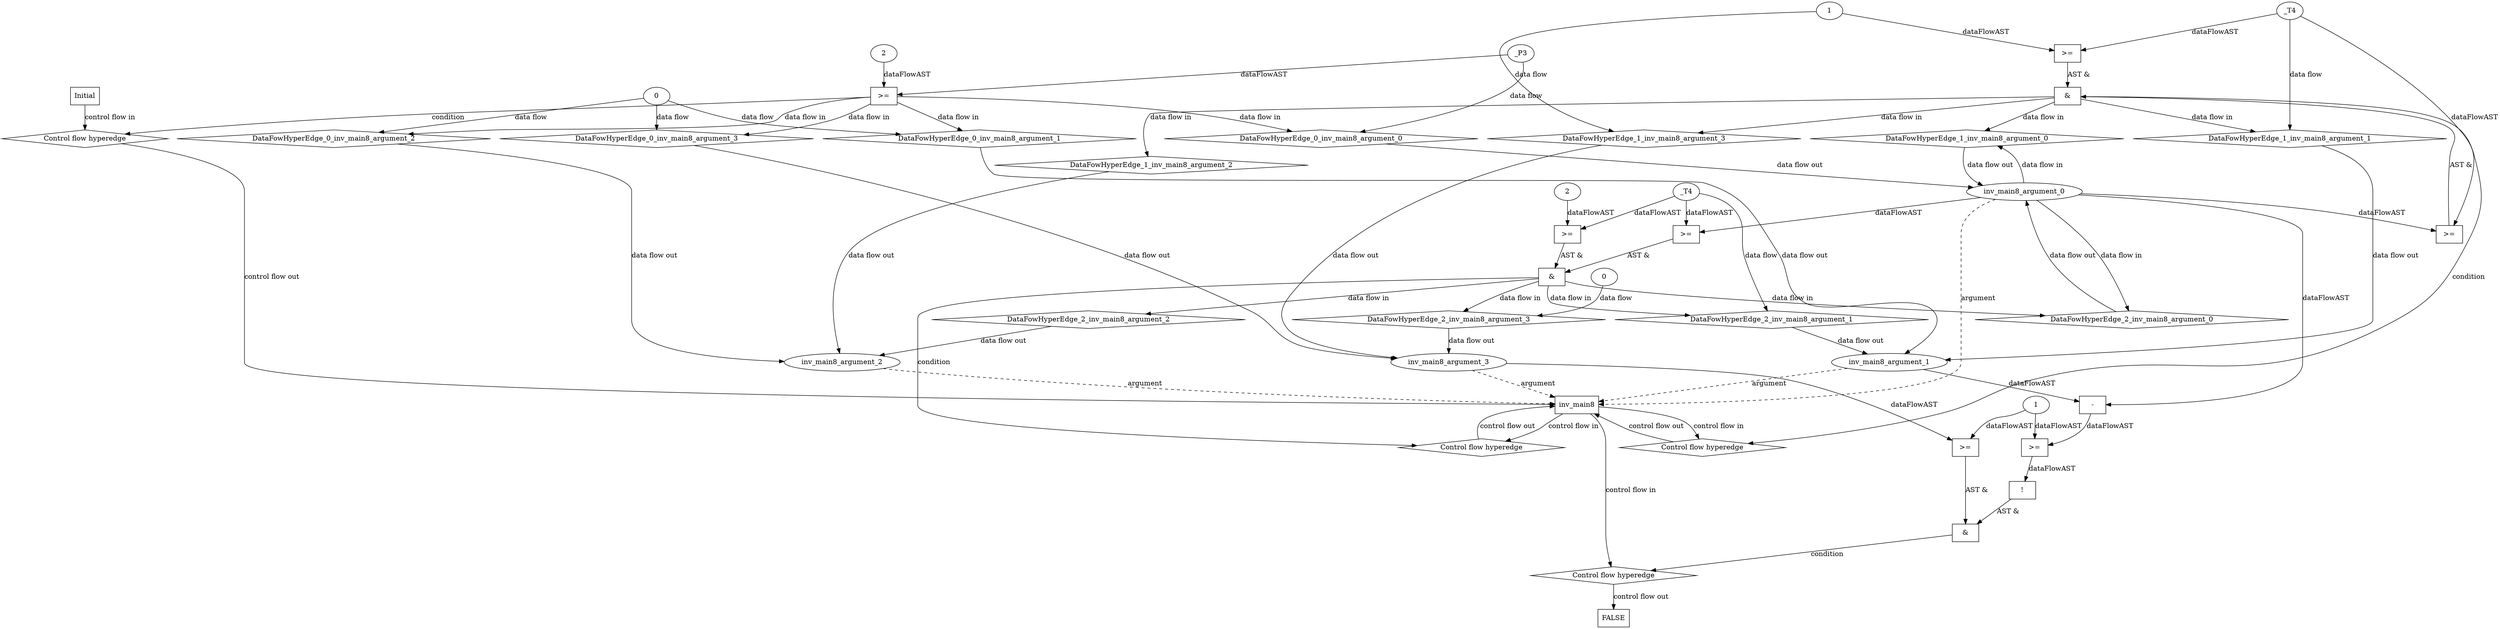 digraph dag {
"inv_main8" [label="inv_main8" nodeName="inv_main8" class=cfn  shape="rect"];
FALSE [label="FALSE" nodeName=FALSE class=cfn  shape="rect"];
Initial [label="Initial" nodeName=Initial class=cfn  shape="rect"];
ControlFowHyperEdge_0 [label="Control flow hyperedge" nodeName=ControlFowHyperEdge_0 class=controlFlowHyperEdge shape="diamond"];
"Initial" -> ControlFowHyperEdge_0 [label="control flow in"]
ControlFowHyperEdge_0 -> "inv_main8" [label="control flow out"]
ControlFowHyperEdge_1 [label="Control flow hyperedge" nodeName=ControlFowHyperEdge_1 class=controlFlowHyperEdge shape="diamond"];
"inv_main8" -> ControlFowHyperEdge_1 [label="control flow in"]
ControlFowHyperEdge_1 -> "inv_main8" [label="control flow out"]
ControlFowHyperEdge_2 [label="Control flow hyperedge" nodeName=ControlFowHyperEdge_2 class=controlFlowHyperEdge shape="diamond"];
"inv_main8" -> ControlFowHyperEdge_2 [label="control flow in"]
ControlFowHyperEdge_2 -> "inv_main8" [label="control flow out"]
ControlFowHyperEdge_3 [label="Control flow hyperedge" nodeName=ControlFowHyperEdge_3 class=controlFlowHyperEdge shape="diamond"];
"inv_main8" -> ControlFowHyperEdge_3 [label="control flow in"]
ControlFowHyperEdge_3 -> "FALSE" [label="control flow out"]
"inv_main8_argument_0" [label="inv_main8_argument_0" nodeName=argument0 class=argument  head="inv_main8" shape="oval"];
"inv_main8_argument_0" -> "inv_main8"[label="argument" style="dashed"]
"inv_main8_argument_1" [label="inv_main8_argument_1" nodeName=argument1 class=argument  head="inv_main8" shape="oval"];
"inv_main8_argument_1" -> "inv_main8"[label="argument" style="dashed"]
"inv_main8_argument_2" [label="inv_main8_argument_2" nodeName=argument2 class=argument  head="inv_main8" shape="oval"];
"inv_main8_argument_2" -> "inv_main8"[label="argument" style="dashed"]
"inv_main8_argument_3" [label="inv_main8_argument_3" nodeName=argument3 class=argument  head="inv_main8" shape="oval"];
"inv_main8_argument_3" -> "inv_main8"[label="argument" style="dashed"]

"xxxinv_main8___Initial_0xxxguard_0_node_0" [label=">=" nodeName="xxxinv_main8___Initial_0xxxguard_0_node_0" class=Operator  shape="rect"];
"xxxinv_main8___Initial_0xxxguard_0_node_2" [label="2" nodeName="xxxinv_main8___Initial_0xxxguard_0_node_2" class=Literal ];
"xxxinv_main8___Initial_0xxxdataFlow_0_node_0" -> "xxxinv_main8___Initial_0xxxguard_0_node_0"[label="dataFlowAST"]
"xxxinv_main8___Initial_0xxxguard_0_node_2" -> "xxxinv_main8___Initial_0xxxguard_0_node_0"[label="dataFlowAST"]

"xxxinv_main8___Initial_0xxxguard_0_node_0" -> "ControlFowHyperEdge_0" [label="condition"];
"xxxinv_main8___Initial_0xxxdataFlow_0_node_0" [label="_P3" nodeName="xxxinv_main8___Initial_0xxxdataFlow_0_node_0" class=Constant ];

"xxxinv_main8___Initial_0xxxdataFlow_0_node_0" -> "DataFowHyperEdge_0_inv_main8_argument_0" [label="data flow"];
"xxxinv_main8___Initial_0xxxdataFlow1_node_0" [label="0" nodeName="xxxinv_main8___Initial_0xxxdataFlow1_node_0" class=Literal ];

"xxxinv_main8___Initial_0xxxdataFlow1_node_0" -> "DataFowHyperEdge_0_inv_main8_argument_1" [label="data flow"];

"xxxinv_main8___Initial_0xxxdataFlow1_node_0" -> "DataFowHyperEdge_0_inv_main8_argument_2" [label="data flow"];

"xxxinv_main8___Initial_0xxxdataFlow1_node_0" -> "DataFowHyperEdge_0_inv_main8_argument_3" [label="data flow"];
"xxxinv_main8___inv_main8_1xxx_and" [label="&" nodeName="xxxinv_main8___inv_main8_1xxx_and" class=Operator shape="rect"];
"xxxinv_main8___inv_main8_1xxxguard_0_node_0" [label=">=" nodeName="xxxinv_main8___inv_main8_1xxxguard_0_node_0" class=Operator  shape="rect"];
"inv_main8_argument_0" -> "xxxinv_main8___inv_main8_1xxxguard_0_node_0"[label="dataFlowAST"]
"xxxinv_main8___inv_main8_1xxxdataFlow_0_node_0" -> "xxxinv_main8___inv_main8_1xxxguard_0_node_0"[label="dataFlowAST"]

"xxxinv_main8___inv_main8_1xxxguard_0_node_0" -> "xxxinv_main8___inv_main8_1xxx_and" [label="AST &"];
"xxxinv_main8___inv_main8_1xxxguard1_node_0" [label=">=" nodeName="xxxinv_main8___inv_main8_1xxxguard1_node_0" class=Operator  shape="rect"];
"xxxinv_main8___inv_main8_1xxxdataFlow1_node_0" -> "xxxinv_main8___inv_main8_1xxxguard1_node_0"[label="dataFlowAST"]
"xxxinv_main8___inv_main8_1xxxdataFlow_0_node_0" -> "xxxinv_main8___inv_main8_1xxxguard1_node_0"[label="dataFlowAST"]

"xxxinv_main8___inv_main8_1xxxguard1_node_0" -> "xxxinv_main8___inv_main8_1xxx_and" [label="AST &"];
"xxxinv_main8___inv_main8_1xxx_and" -> "ControlFowHyperEdge_1" [label="condition"];
"xxxinv_main8___inv_main8_1xxxdataFlow_0_node_0" [label="_T4" nodeName="xxxinv_main8___inv_main8_1xxxdataFlow_0_node_0" class=Constant ];

"xxxinv_main8___inv_main8_1xxxdataFlow_0_node_0" -> "DataFowHyperEdge_1_inv_main8_argument_1" [label="data flow"];
"xxxinv_main8___inv_main8_1xxxdataFlow1_node_0" [label="1" nodeName="xxxinv_main8___inv_main8_1xxxdataFlow1_node_0" class=Literal ];

"xxxinv_main8___inv_main8_1xxxdataFlow1_node_0" -> "DataFowHyperEdge_1_inv_main8_argument_3" [label="data flow"];
"xxxinv_main8___inv_main8_2xxx_and" [label="&" nodeName="xxxinv_main8___inv_main8_2xxx_and" class=Operator shape="rect"];
"xxxinv_main8___inv_main8_2xxxguard_0_node_0" [label=">=" nodeName="xxxinv_main8___inv_main8_2xxxguard_0_node_0" class=Operator  shape="rect"];
"inv_main8_argument_0" -> "xxxinv_main8___inv_main8_2xxxguard_0_node_0"[label="dataFlowAST"]
"xxxinv_main8___inv_main8_2xxxdataFlow_0_node_0" -> "xxxinv_main8___inv_main8_2xxxguard_0_node_0"[label="dataFlowAST"]

"xxxinv_main8___inv_main8_2xxxguard_0_node_0" -> "xxxinv_main8___inv_main8_2xxx_and" [label="AST &"];
"xxxinv_main8___inv_main8_2xxxguard1_node_0" [label=">=" nodeName="xxxinv_main8___inv_main8_2xxxguard1_node_0" class=Operator  shape="rect"];
"xxxinv_main8___inv_main8_2xxxguard1_node_2" [label="2" nodeName="xxxinv_main8___inv_main8_2xxxguard1_node_2" class=Literal ];
"xxxinv_main8___inv_main8_2xxxdataFlow_0_node_0" -> "xxxinv_main8___inv_main8_2xxxguard1_node_0"[label="dataFlowAST"]
"xxxinv_main8___inv_main8_2xxxguard1_node_2" -> "xxxinv_main8___inv_main8_2xxxguard1_node_0"[label="dataFlowAST"]

"xxxinv_main8___inv_main8_2xxxguard1_node_0" -> "xxxinv_main8___inv_main8_2xxx_and" [label="AST &"];
"xxxinv_main8___inv_main8_2xxx_and" -> "ControlFowHyperEdge_2" [label="condition"];
"xxxinv_main8___inv_main8_2xxxdataFlow_0_node_0" [label="_T4" nodeName="xxxinv_main8___inv_main8_2xxxdataFlow_0_node_0" class=Constant ];

"xxxinv_main8___inv_main8_2xxxdataFlow_0_node_0" -> "DataFowHyperEdge_2_inv_main8_argument_1" [label="data flow"];
"xxxinv_main8___inv_main8_2xxxdataFlow1_node_0" [label="0" nodeName="xxxinv_main8___inv_main8_2xxxdataFlow1_node_0" class=Literal ];

"xxxinv_main8___inv_main8_2xxxdataFlow1_node_0" -> "DataFowHyperEdge_2_inv_main8_argument_3" [label="data flow"];
"xxxFALSE___inv_main8_3xxx_and" [label="&" nodeName="xxxFALSE___inv_main8_3xxx_and" class=Operator shape="rect"];
"xxxFALSE___inv_main8_3xxxguard_0_node_0" [label=">=" nodeName="xxxFALSE___inv_main8_3xxxguard_0_node_0" class=Operator  shape="rect"];
"xxxFALSE___inv_main8_3xxxguard_0_node_2" [label="1" nodeName="xxxFALSE___inv_main8_3xxxguard_0_node_2" class=Literal ];
"inv_main8_argument_3" -> "xxxFALSE___inv_main8_3xxxguard_0_node_0"[label="dataFlowAST"]
"xxxFALSE___inv_main8_3xxxguard_0_node_2" -> "xxxFALSE___inv_main8_3xxxguard_0_node_0"[label="dataFlowAST"]

"xxxFALSE___inv_main8_3xxxguard_0_node_0" -> "xxxFALSE___inv_main8_3xxx_and" [label="AST &"];
"xxxFALSE___inv_main8_3xxxguard1_node_0" [label="!" nodeName="xxxFALSE___inv_main8_3xxxguard1_node_0" class=Operator shape="rect"];
"xxxFALSE___inv_main8_3xxxguard1_node_1" [label=">=" nodeName="xxxFALSE___inv_main8_3xxxguard1_node_1" class=Operator  shape="rect"];
"xxxFALSE___inv_main8_3xxxguard1_node_2" [label="-" nodeName="xxxFALSE___inv_main8_3xxxguard1_node_2" class= Operator shape="rect"];
"xxxFALSE___inv_main8_3xxxguard1_node_1" -> "xxxFALSE___inv_main8_3xxxguard1_node_0"[label="dataFlowAST"]
"xxxFALSE___inv_main8_3xxxguard1_node_2" -> "xxxFALSE___inv_main8_3xxxguard1_node_1"[label="dataFlowAST"]
"xxxFALSE___inv_main8_3xxxguard_0_node_2" -> "xxxFALSE___inv_main8_3xxxguard1_node_1"[label="dataFlowAST"]
"inv_main8_argument_0" -> "xxxFALSE___inv_main8_3xxxguard1_node_2"[label="dataFlowAST"]
"inv_main8_argument_1" -> "xxxFALSE___inv_main8_3xxxguard1_node_2"[label="dataFlowAST"]

"xxxFALSE___inv_main8_3xxxguard1_node_0" -> "xxxFALSE___inv_main8_3xxx_and" [label="AST &"];
"xxxFALSE___inv_main8_3xxx_and" -> "ControlFowHyperEdge_3" [label="condition"];
"DataFowHyperEdge_0_inv_main8_argument_0" [label="DataFowHyperEdge_0_inv_main8_argument_0" nodeName="DataFowHyperEdge_0_inv_main8_argument_0" class=DataFlowHyperedge shape="diamond"];
"DataFowHyperEdge_0_inv_main8_argument_0" -> "inv_main8_argument_0"[label="data flow out"]
"xxxinv_main8___Initial_0xxxguard_0_node_0" -> "DataFowHyperEdge_0_inv_main8_argument_0"[label="data flow in"]
"DataFowHyperEdge_0_inv_main8_argument_1" [label="DataFowHyperEdge_0_inv_main8_argument_1" nodeName="DataFowHyperEdge_0_inv_main8_argument_1" class=DataFlowHyperedge shape="diamond"];
"DataFowHyperEdge_0_inv_main8_argument_1" -> "inv_main8_argument_1"[label="data flow out"]
"xxxinv_main8___Initial_0xxxguard_0_node_0" -> "DataFowHyperEdge_0_inv_main8_argument_1"[label="data flow in"]
"DataFowHyperEdge_0_inv_main8_argument_2" [label="DataFowHyperEdge_0_inv_main8_argument_2" nodeName="DataFowHyperEdge_0_inv_main8_argument_2" class=DataFlowHyperedge shape="diamond"];
"DataFowHyperEdge_0_inv_main8_argument_2" -> "inv_main8_argument_2"[label="data flow out"]
"xxxinv_main8___Initial_0xxxguard_0_node_0" -> "DataFowHyperEdge_0_inv_main8_argument_2"[label="data flow in"]
"DataFowHyperEdge_0_inv_main8_argument_3" [label="DataFowHyperEdge_0_inv_main8_argument_3" nodeName="DataFowHyperEdge_0_inv_main8_argument_3" class=DataFlowHyperedge shape="diamond"];
"DataFowHyperEdge_0_inv_main8_argument_3" -> "inv_main8_argument_3"[label="data flow out"]
"xxxinv_main8___Initial_0xxxguard_0_node_0" -> "DataFowHyperEdge_0_inv_main8_argument_3"[label="data flow in"]
"DataFowHyperEdge_1_inv_main8_argument_0" [label="DataFowHyperEdge_1_inv_main8_argument_0" nodeName="DataFowHyperEdge_1_inv_main8_argument_0" class=DataFlowHyperedge shape="diamond"];
"DataFowHyperEdge_1_inv_main8_argument_0" -> "inv_main8_argument_0"[label="data flow out"]
"xxxinv_main8___inv_main8_1xxx_and" -> "DataFowHyperEdge_1_inv_main8_argument_0"[label="data flow in"]
"DataFowHyperEdge_1_inv_main8_argument_1" [label="DataFowHyperEdge_1_inv_main8_argument_1" nodeName="DataFowHyperEdge_1_inv_main8_argument_1" class=DataFlowHyperedge shape="diamond"];
"DataFowHyperEdge_1_inv_main8_argument_1" -> "inv_main8_argument_1"[label="data flow out"]
"xxxinv_main8___inv_main8_1xxx_and" -> "DataFowHyperEdge_1_inv_main8_argument_1"[label="data flow in"]
"DataFowHyperEdge_1_inv_main8_argument_2" [label="DataFowHyperEdge_1_inv_main8_argument_2" nodeName="DataFowHyperEdge_1_inv_main8_argument_2" class=DataFlowHyperedge shape="diamond"];
"DataFowHyperEdge_1_inv_main8_argument_2" -> "inv_main8_argument_2"[label="data flow out"]
"xxxinv_main8___inv_main8_1xxx_and" -> "DataFowHyperEdge_1_inv_main8_argument_2"[label="data flow in"]
"DataFowHyperEdge_1_inv_main8_argument_3" [label="DataFowHyperEdge_1_inv_main8_argument_3" nodeName="DataFowHyperEdge_1_inv_main8_argument_3" class=DataFlowHyperedge shape="diamond"];
"DataFowHyperEdge_1_inv_main8_argument_3" -> "inv_main8_argument_3"[label="data flow out"]
"xxxinv_main8___inv_main8_1xxx_and" -> "DataFowHyperEdge_1_inv_main8_argument_3"[label="data flow in"]
"DataFowHyperEdge_2_inv_main8_argument_0" [label="DataFowHyperEdge_2_inv_main8_argument_0" nodeName="DataFowHyperEdge_2_inv_main8_argument_0" class=DataFlowHyperedge shape="diamond"];
"DataFowHyperEdge_2_inv_main8_argument_0" -> "inv_main8_argument_0"[label="data flow out"]
"xxxinv_main8___inv_main8_2xxx_and" -> "DataFowHyperEdge_2_inv_main8_argument_0"[label="data flow in"]
"DataFowHyperEdge_2_inv_main8_argument_1" [label="DataFowHyperEdge_2_inv_main8_argument_1" nodeName="DataFowHyperEdge_2_inv_main8_argument_1" class=DataFlowHyperedge shape="diamond"];
"DataFowHyperEdge_2_inv_main8_argument_1" -> "inv_main8_argument_1"[label="data flow out"]
"xxxinv_main8___inv_main8_2xxx_and" -> "DataFowHyperEdge_2_inv_main8_argument_1"[label="data flow in"]
"DataFowHyperEdge_2_inv_main8_argument_2" [label="DataFowHyperEdge_2_inv_main8_argument_2" nodeName="DataFowHyperEdge_2_inv_main8_argument_2" class=DataFlowHyperedge shape="diamond"];
"DataFowHyperEdge_2_inv_main8_argument_2" -> "inv_main8_argument_2"[label="data flow out"]
"xxxinv_main8___inv_main8_2xxx_and" -> "DataFowHyperEdge_2_inv_main8_argument_2"[label="data flow in"]
"DataFowHyperEdge_2_inv_main8_argument_3" [label="DataFowHyperEdge_2_inv_main8_argument_3" nodeName="DataFowHyperEdge_2_inv_main8_argument_3" class=DataFlowHyperedge shape="diamond"];
"DataFowHyperEdge_2_inv_main8_argument_3" -> "inv_main8_argument_3"[label="data flow out"]
"xxxinv_main8___inv_main8_2xxx_and" -> "DataFowHyperEdge_2_inv_main8_argument_3"[label="data flow in"]
"inv_main8_argument_0" -> "DataFowHyperEdge_1_inv_main8_argument_0"[label="data flow in"]
"inv_main8_argument_0" -> "DataFowHyperEdge_2_inv_main8_argument_0"[label="data flow in"]




}

